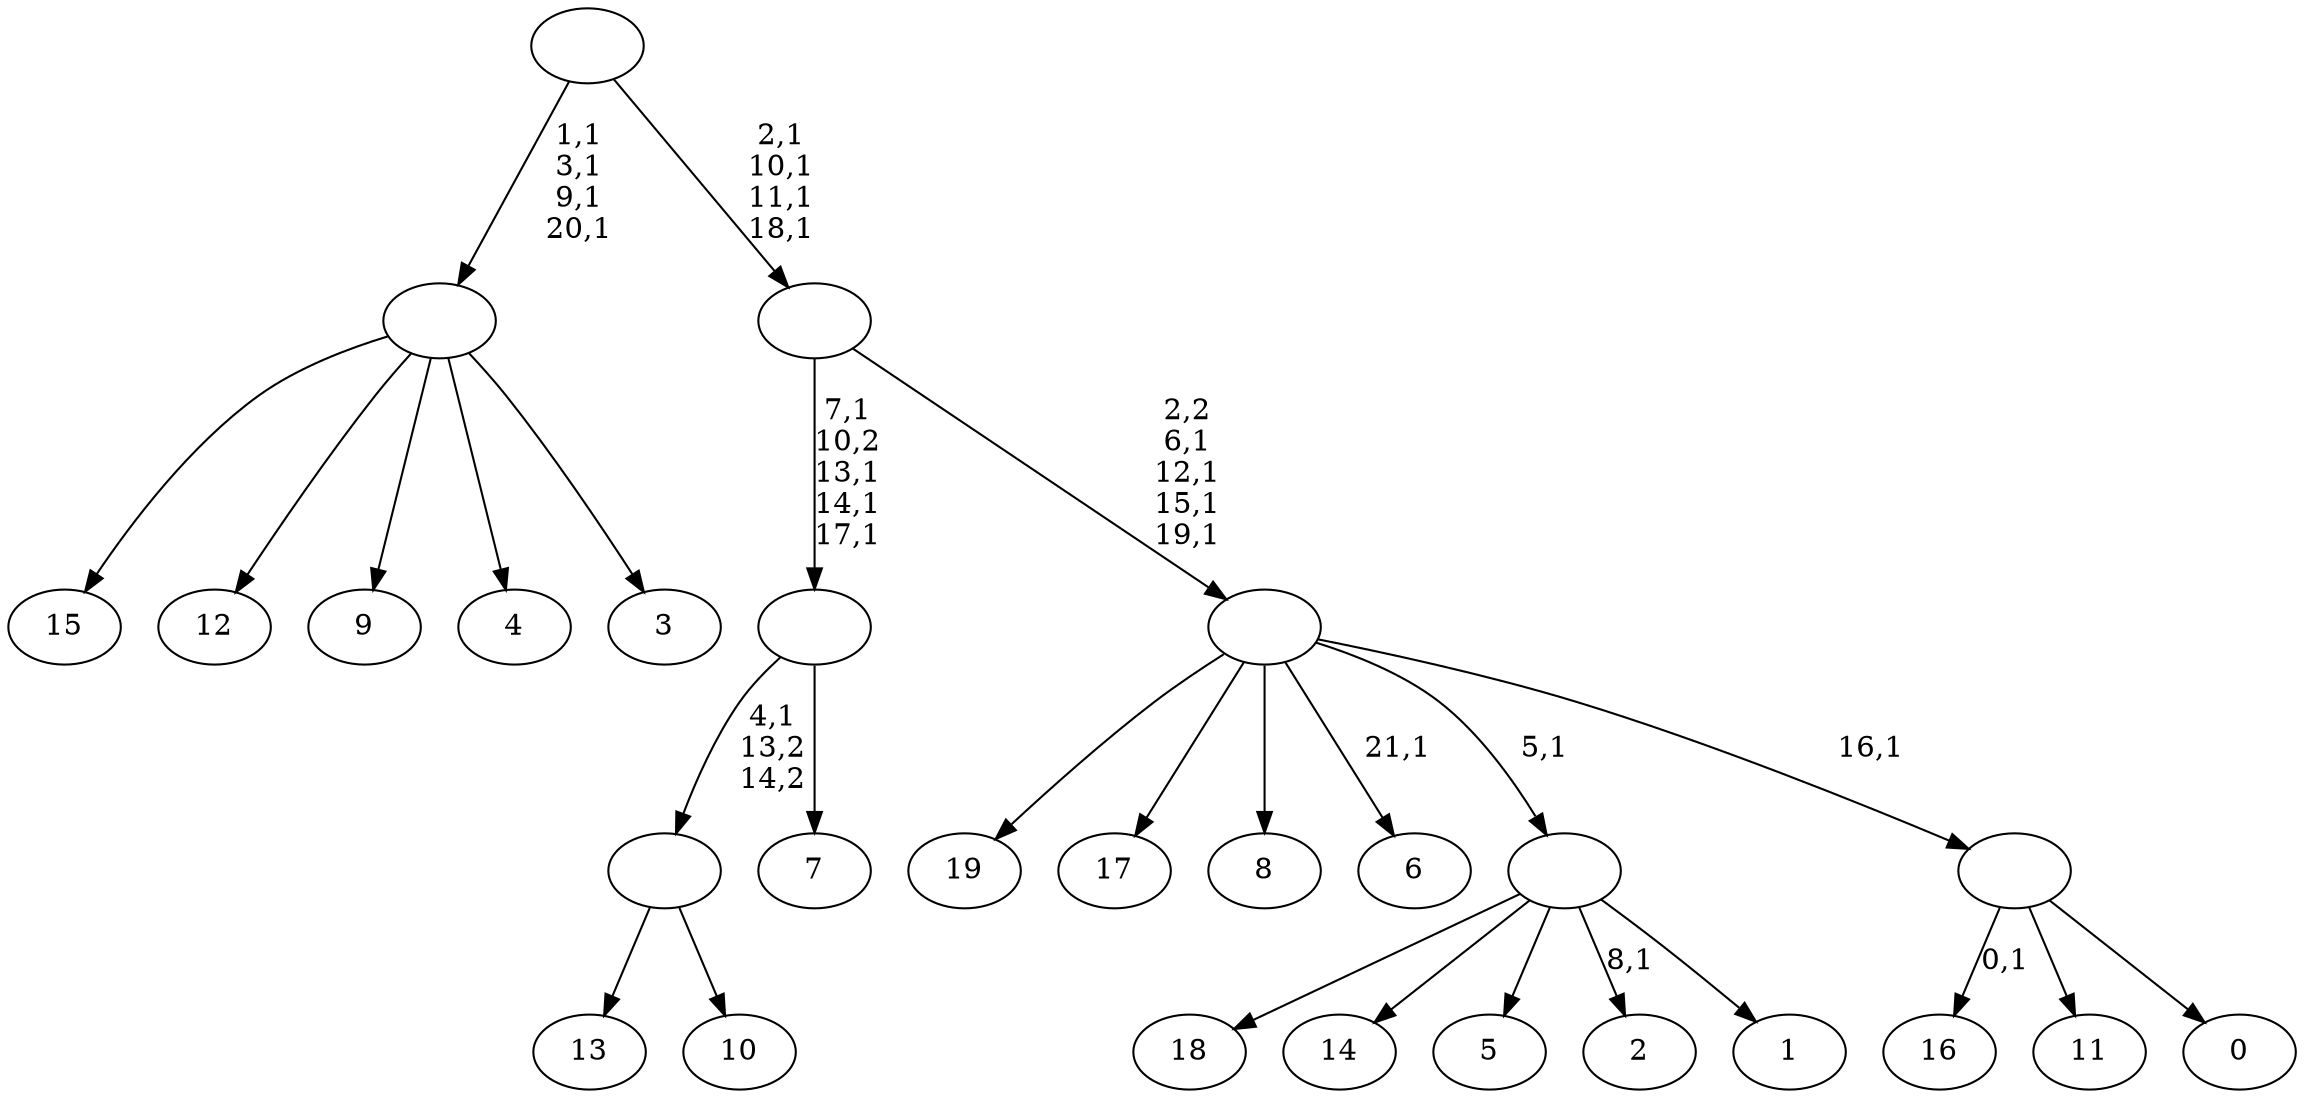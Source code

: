 digraph T {
	42 [label="19"]
	41 [label="18"]
	40 [label="17"]
	39 [label="16"]
	37 [label="15"]
	36 [label="14"]
	35 [label="13"]
	34 [label="12"]
	33 [label="11"]
	32 [label="10"]
	31 [label=""]
	30 [label="9"]
	29 [label="8"]
	28 [label="7"]
	27 [label=""]
	23 [label="6"]
	21 [label="5"]
	20 [label="4"]
	19 [label="3"]
	18 [label=""]
	14 [label="2"]
	12 [label="1"]
	11 [label=""]
	10 [label="0"]
	9 [label=""]
	8 [label=""]
	4 [label=""]
	0 [label=""]
	31 -> 35 [label=""]
	31 -> 32 [label=""]
	27 -> 31 [label="4,1\n13,2\n14,2"]
	27 -> 28 [label=""]
	18 -> 37 [label=""]
	18 -> 34 [label=""]
	18 -> 30 [label=""]
	18 -> 20 [label=""]
	18 -> 19 [label=""]
	11 -> 14 [label="8,1"]
	11 -> 41 [label=""]
	11 -> 36 [label=""]
	11 -> 21 [label=""]
	11 -> 12 [label=""]
	9 -> 39 [label="0,1"]
	9 -> 33 [label=""]
	9 -> 10 [label=""]
	8 -> 23 [label="21,1"]
	8 -> 42 [label=""]
	8 -> 40 [label=""]
	8 -> 29 [label=""]
	8 -> 11 [label="5,1"]
	8 -> 9 [label="16,1"]
	4 -> 8 [label="2,2\n6,1\n12,1\n15,1\n19,1"]
	4 -> 27 [label="7,1\n10,2\n13,1\n14,1\n17,1"]
	0 -> 4 [label="2,1\n10,1\n11,1\n18,1"]
	0 -> 18 [label="1,1\n3,1\n9,1\n20,1"]
}
